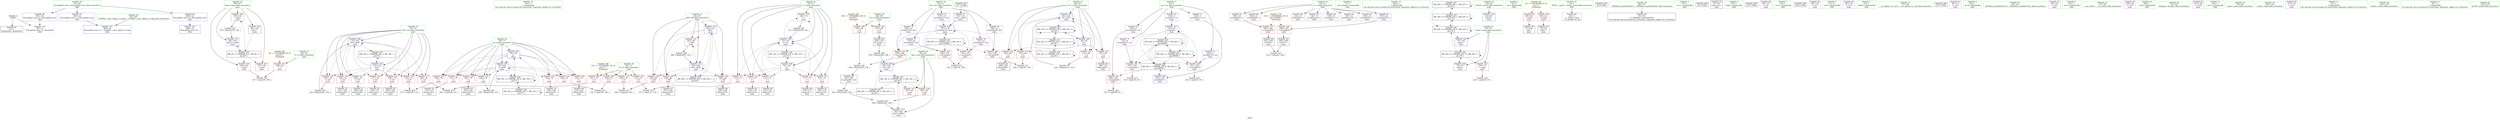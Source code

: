 digraph "SVFG" {
	label="SVFG";

	Node0x560e3dbe9ba0 [shape=record,color=grey,label="{NodeID: 0\nNullPtr}"];
	Node0x560e3dbe9ba0 -> Node0x560e3dc0d390[style=solid];
	Node0x560e3dbe9ba0 -> Node0x560e3dc14a70[style=solid];
	Node0x560e3dc2dac0 [shape=record,color=yellow,style=double,label="{NodeID: 263\n6V_1 = ENCHI(MR_6V_0)\npts\{65 \}\nFun[main]}"];
	Node0x560e3dc2dac0 -> Node0x560e3dc0dca0[style=dashed];
	Node0x560e3dc0d900 [shape=record,color=purple,label="{NodeID: 97\n300\<--32\nllvm.global_ctors_1\<--llvm.global_ctors\nGlob }"];
	Node0x560e3dc0d900 -> Node0x560e3dc14970[style=solid];
	Node0x560e3dbeee50 [shape=record,color=green,label="{NodeID: 14\n103\<--1\n\<--dummyObj\nCan only get source location for instruction, argument, global var or function.}"];
	Node0x560e3dc0e4c0 [shape=record,color=red,label="{NodeID: 111\n113\<--72\n\<--i\nmain\n}"];
	Node0x560e3dc0e4c0 -> Node0x560e3dc198a0[style=solid];
	Node0x560e3dbeeb00 [shape=record,color=green,label="{NodeID: 28\n66\<--67\nkase\<--kase_field_insensitive\nmain\n}"];
	Node0x560e3dbeeb00 -> Node0x560e3dc0dd70[style=solid];
	Node0x560e3dbeeb00 -> Node0x560e3dc0de40[style=solid];
	Node0x560e3dbeeb00 -> Node0x560e3dc0df10[style=solid];
	Node0x560e3dbeeb00 -> Node0x560e3dc14c40[style=solid];
	Node0x560e3dbeeb00 -> Node0x560e3dc15ae0[style=solid];
	Node0x560e3dc18e20 [shape=record,color=grey,label="{NodeID: 208\n239 = Binary(240, 238, )\n}"];
	Node0x560e3dc18e20 -> Node0x560e3dc157a0[style=solid];
	Node0x560e3dc13350 [shape=record,color=red,label="{NodeID: 125\n163\<--76\n\<--j\nmain\n}"];
	Node0x560e3dc13350 -> Node0x560e3dc0e8f0[style=solid];
	Node0x560e3dc0d290 [shape=record,color=green,label="{NodeID: 42\n34\<--295\n_GLOBAL__sub_I_Aguin_0_0.cpp\<--_GLOBAL__sub_I_Aguin_0_0.cpp_field_insensitive\n}"];
	Node0x560e3dc0d290 -> Node0x560e3dc14970[style=solid];
	Node0x560e3dc1a320 [shape=record,color=grey,label="{NodeID: 222\n167 = cmp(166, 87, )\n}"];
	Node0x560e3dc13eb0 [shape=record,color=red,label="{NodeID: 139\n248\<--84\n\<--i69\nmain\n}"];
	Node0x560e3dc13eb0 -> Node0x560e3dc0f2b0[style=solid];
	Node0x560e3dc0ea90 [shape=record,color=black,label="{NodeID: 56\n178\<--177\nidxprom32\<--\nmain\n}"];
	Node0x560e3dc24dc0 [shape=record,color=black,label="{NodeID: 236\nMR_18V_2 = PHI(MR_18V_3, MR_18V_1, )\npts\{77 \}\n}"];
	Node0x560e3dc24dc0 -> Node0x560e3dc15120[style=dashed];
	Node0x560e3dc24dc0 -> Node0x560e3dc22ac0[style=dashed];
	Node0x560e3dc24dc0 -> Node0x560e3dc24dc0[style=dashed];
	Node0x560e3dc14a70 [shape=record,color=blue, style = dotted,label="{NodeID: 153\n301\<--3\nllvm.global_ctors_2\<--dummyVal\nGlob }"];
	Node0x560e3dc0f5f0 [shape=record,color=purple,label="{NodeID: 70\n119\<--8\narrayidx\<--vis\nmain\n}"];
	Node0x560e3dc0f5f0 -> Node0x560e3dc14de0[style=solid];
	Node0x560e3dc15600 [shape=record,color=blue,label="{NodeID: 167\n76\<--229\nj\<--inc64\nmain\n}"];
	Node0x560e3dc15600 -> Node0x560e3dc13280[style=dashed];
	Node0x560e3dc15600 -> Node0x560e3dc13350[style=dashed];
	Node0x560e3dc15600 -> Node0x560e3dc13420[style=dashed];
	Node0x560e3dc15600 -> Node0x560e3dc134f0[style=dashed];
	Node0x560e3dc15600 -> Node0x560e3dc135c0[style=dashed];
	Node0x560e3dc15600 -> Node0x560e3dc13690[style=dashed];
	Node0x560e3dc15600 -> Node0x560e3dc13760[style=dashed];
	Node0x560e3dc15600 -> Node0x560e3dc15600[style=dashed];
	Node0x560e3dc15600 -> Node0x560e3dc22ac0[style=dashed];
	Node0x560e3dc10150 [shape=record,color=purple,label="{NodeID: 84\n196\<--12\narrayidx43\<--s\nmain\n}"];
	Node0x560e3dbe9a80 [shape=record,color=green,label="{NodeID: 1\n7\<--1\n__dso_handle\<--dummyObj\nGlob }"];
	Node0x560e3dc0da00 [shape=record,color=purple,label="{NodeID: 98\n301\<--32\nllvm.global_ctors_2\<--llvm.global_ctors\nGlob }"];
	Node0x560e3dc0da00 -> Node0x560e3dc14a70[style=solid];
	Node0x560e3dbeef20 [shape=record,color=green,label="{NodeID: 15\n240\<--1\n\<--dummyObj\nCan only get source location for instruction, argument, global var or function.}"];
	Node0x560e3dc0e590 [shape=record,color=red,label="{NodeID: 112\n117\<--72\n\<--i\nmain\n}"];
	Node0x560e3dc0e590 -> Node0x560e3dbef490[style=solid];
	Node0x560e3dbeebd0 [shape=record,color=green,label="{NodeID: 29\n68\<--69\nN\<--N_field_insensitive\nmain\n}"];
	Node0x560e3dbeebd0 -> Node0x560e3dc0dfe0[style=solid];
	Node0x560e3dbeebd0 -> Node0x560e3dc0e0b0[style=solid];
	Node0x560e3dc18fa0 [shape=record,color=grey,label="{NodeID: 209\n229 = Binary(228, 103, )\n}"];
	Node0x560e3dc18fa0 -> Node0x560e3dc15600[style=solid];
	Node0x560e3dc13420 [shape=record,color=red,label="{NodeID: 126\n169\<--76\n\<--j\nmain\n}"];
	Node0x560e3dc13420 -> Node0x560e3dc1a020[style=solid];
	Node0x560e3dc0d390 [shape=record,color=black,label="{NodeID: 43\n2\<--3\ndummyVal\<--dummyVal\n}"];
	Node0x560e3dc1a4a0 [shape=record,color=grey,label="{NodeID: 223\n210 = cmp(201, 209, )\n}"];
	Node0x560e3dc13f80 [shape=record,color=red,label="{NodeID: 140\n256\<--84\n\<--i69\nmain\n}"];
	Node0x560e3dc13f80 -> Node0x560e3dc0f380[style=solid];
	Node0x560e3dc0eb60 [shape=record,color=black,label="{NodeID: 57\n189\<--188\nidxprom38\<--\nmain\n}"];
	Node0x560e3dc252c0 [shape=record,color=black,label="{NodeID: 237\nMR_20V_2 = PHI(MR_20V_3, MR_20V_1, )\npts\{79 \}\n}"];
	Node0x560e3dc252c0 -> Node0x560e3dc22fc0[style=dashed];
	Node0x560e3dc252c0 -> Node0x560e3dc252c0[style=dashed];
	Node0x560e3dc252c0 -> Node0x560e3dc275c0[style=dashed];
	Node0x560e3dc14b70 [shape=record,color=blue,label="{NodeID: 154\n62\<--87\nretval\<--\nmain\n}"];
	Node0x560e3dc0f6c0 [shape=record,color=purple,label="{NodeID: 71\n152\<--8\narrayidx21\<--vis\nmain\n}"];
	Node0x560e3dc0f6c0 -> Node0x560e3dc14120[style=solid];
	Node0x560e3dc156d0 [shape=record,color=blue,label="{NodeID: 168\n74\<--234\ni16\<--inc67\nmain\n}"];
	Node0x560e3dc156d0 -> Node0x560e3dc12cd0[style=dashed];
	Node0x560e3dc156d0 -> Node0x560e3dc12da0[style=dashed];
	Node0x560e3dc156d0 -> Node0x560e3dc12e70[style=dashed];
	Node0x560e3dc156d0 -> Node0x560e3dc12f40[style=dashed];
	Node0x560e3dc156d0 -> Node0x560e3dc13010[style=dashed];
	Node0x560e3dc156d0 -> Node0x560e3dc130e0[style=dashed];
	Node0x560e3dc156d0 -> Node0x560e3dc131b0[style=dashed];
	Node0x560e3dc156d0 -> Node0x560e3dc156d0[style=dashed];
	Node0x560e3dc156d0 -> Node0x560e3dc248c0[style=dashed];
	Node0x560e3dc10220 [shape=record,color=purple,label="{NodeID: 85\n199\<--12\narrayidx45\<--s\nmain\n}"];
	Node0x560e3dc10220 -> Node0x560e3dc14530[style=solid];
	Node0x560e3dbe9d80 [shape=record,color=green,label="{NodeID: 2\n14\<--1\n.str\<--dummyObj\nGlob }"];
	Node0x560e3dc2dc80 [shape=record,color=yellow,style=double,label="{NodeID: 265\n10V_1 = ENCHI(MR_10V_0)\npts\{69 \}\nFun[main]}"];
	Node0x560e3dc2dc80 -> Node0x560e3dc0dfe0[style=dashed];
	Node0x560e3dc2dc80 -> Node0x560e3dc0e0b0[style=dashed];
	Node0x560e3dc0db00 [shape=record,color=red,label="{NodeID: 99\n88\<--18\n\<--stdin\nmain\n}"];
	Node0x560e3dc0db00 -> Node0x560e3dc0d660[style=solid];
	Node0x560e3dbeeff0 [shape=record,color=green,label="{NodeID: 16\n4\<--6\n_ZStL8__ioinit\<--_ZStL8__ioinit_field_insensitive\nGlob }"];
	Node0x560e3dbeeff0 -> Node0x560e3dc0f520[style=solid];
	Node0x560e3dc0e660 [shape=record,color=red,label="{NodeID: 113\n121\<--72\n\<--i\nmain\n}"];
	Node0x560e3dc0e660 -> Node0x560e3dbef560[style=solid];
	Node0x560e3dc0ca60 [shape=record,color=green,label="{NodeID: 30\n70\<--71\nP\<--P_field_insensitive\nmain\n}"];
	Node0x560e3dc0ca60 -> Node0x560e3dc0e180[style=solid];
	Node0x560e3dc0ca60 -> Node0x560e3dc0e250[style=solid];
	Node0x560e3dc0ca60 -> Node0x560e3dc0e320[style=solid];
	Node0x560e3dc0ca60 -> Node0x560e3dc0e3f0[style=solid];
	Node0x560e3d972f90 [shape=record,color=black,label="{NodeID: 293\n99 = PHI()\n}"];
	Node0x560e3dc19120 [shape=record,color=grey,label="{NodeID: 210\n234 = Binary(233, 103, )\n}"];
	Node0x560e3dc19120 -> Node0x560e3dc156d0[style=solid];
	Node0x560e3dc134f0 [shape=record,color=red,label="{NodeID: 127\n173\<--76\n\<--j\nmain\n}"];
	Node0x560e3dc134f0 -> Node0x560e3dc0e9c0[style=solid];
	Node0x560e3dc0d490 [shape=record,color=black,label="{NodeID: 44\n45\<--46\n\<--_ZNSt8ios_base4InitD1Ev\nCan only get source location for instruction, argument, global var or function.}"];
	Node0x560e3dc1a620 [shape=record,color=grey,label="{NodeID: 224\n252 = cmp(251, 87, )\n}"];
	Node0x560e3dc14050 [shape=record,color=red,label="{NodeID: 141\n267\<--84\n\<--i69\nmain\n}"];
	Node0x560e3dc14050 -> Node0x560e3dc18b20[style=solid];
	Node0x560e3dc0ec30 [shape=record,color=black,label="{NodeID: 58\n195\<--194\nidxprom42\<--\nmain\n}"];
	Node0x560e3dc257c0 [shape=record,color=black,label="{NodeID: 238\nMR_22V_2 = PHI(MR_22V_3, MR_22V_1, )\npts\{81 \}\n}"];
	Node0x560e3dc257c0 -> Node0x560e3dc234c0[style=dashed];
	Node0x560e3dc257c0 -> Node0x560e3dc257c0[style=dashed];
	Node0x560e3dc257c0 -> Node0x560e3dc27ac0[style=dashed];
	Node0x560e3dc14c40 [shape=record,color=blue,label="{NodeID: 155\n66\<--103\nkase\<--\nmain\n}"];
	Node0x560e3dc14c40 -> Node0x560e3dc23ec0[style=dashed];
	Node0x560e3dc0f790 [shape=record,color=purple,label="{NodeID: 72\n165\<--8\narrayidx26\<--vis\nmain\n}"];
	Node0x560e3dc0f790 -> Node0x560e3dc141f0[style=solid];
	Node0x560e3dc157a0 [shape=record,color=blue,label="{NodeID: 169\n82\<--239\nans\<--shl\nmain\n}"];
	Node0x560e3dc157a0 -> Node0x560e3dc2bac0[style=dashed];
	Node0x560e3dc102f0 [shape=record,color=purple,label="{NodeID: 86\n204\<--12\narrayidx48\<--s\nmain\n}"];
	Node0x560e3dbe9e10 [shape=record,color=green,label="{NodeID: 3\n16\<--1\n.str.1\<--dummyObj\nGlob }"];
	Node0x560e3dc2dd60 [shape=record,color=yellow,style=double,label="{NodeID: 266\n12V_1 = ENCHI(MR_12V_0)\npts\{71 \}\nFun[main]}"];
	Node0x560e3dc2dd60 -> Node0x560e3dc0e180[style=dashed];
	Node0x560e3dc2dd60 -> Node0x560e3dc0e250[style=dashed];
	Node0x560e3dc2dd60 -> Node0x560e3dc0e320[style=dashed];
	Node0x560e3dc2dd60 -> Node0x560e3dc0e3f0[style=dashed];
	Node0x560e3dc0dbd0 [shape=record,color=red,label="{NodeID: 100\n94\<--23\n\<--stdout\nmain\n}"];
	Node0x560e3dc0dbd0 -> Node0x560e3dc0d730[style=solid];
	Node0x560e3dbea190 [shape=record,color=green,label="{NodeID: 17\n8\<--9\nvis\<--vis_field_insensitive\nGlob }"];
	Node0x560e3dbea190 -> Node0x560e3dc0f5f0[style=solid];
	Node0x560e3dbea190 -> Node0x560e3dc0f6c0[style=solid];
	Node0x560e3dbea190 -> Node0x560e3dc0f790[style=solid];
	Node0x560e3dbea190 -> Node0x560e3dc0f860[style=solid];
	Node0x560e3dbea190 -> Node0x560e3dc0f930[style=solid];
	Node0x560e3dc0e730 [shape=record,color=red,label="{NodeID: 114\n127\<--72\n\<--i\nmain\n}"];
	Node0x560e3dc0e730 -> Node0x560e3dbef630[style=solid];
	Node0x560e3dc0caf0 [shape=record,color=green,label="{NodeID: 31\n72\<--73\ni\<--i_field_insensitive\nmain\n}"];
	Node0x560e3dc0caf0 -> Node0x560e3dc0e4c0[style=solid];
	Node0x560e3dc0caf0 -> Node0x560e3dc0e590[style=solid];
	Node0x560e3dc0caf0 -> Node0x560e3dc0e660[style=solid];
	Node0x560e3dc0caf0 -> Node0x560e3dc0e730[style=solid];
	Node0x560e3dc0caf0 -> Node0x560e3dc12b30[style=solid];
	Node0x560e3dc0caf0 -> Node0x560e3dc12c00[style=solid];
	Node0x560e3dc0caf0 -> Node0x560e3dc14d10[style=solid];
	Node0x560e3dc0caf0 -> Node0x560e3dc14f80[style=solid];
	Node0x560e3dc3b4b0 [shape=record,color=black,label="{NodeID: 294\n44 = PHI()\n}"];
	Node0x560e3dc192a0 [shape=record,color=grey,label="{NodeID: 211\n216 = Binary(215, 103, )\n}"];
	Node0x560e3dc192a0 -> Node0x560e3dc15460[style=solid];
	Node0x560e3dc135c0 [shape=record,color=red,label="{NodeID: 128\n202\<--76\n\<--j\nmain\n}"];
	Node0x560e3dc135c0 -> Node0x560e3dc0eea0[style=solid];
	Node0x560e3dc0d590 [shape=record,color=black,label="{NodeID: 45\n61\<--87\nmain_ret\<--\nmain\n}"];
	Node0x560e3dc14120 [shape=record,color=red,label="{NodeID: 142\n153\<--152\n\<--arrayidx21\nmain\n}"];
	Node0x560e3dc14120 -> Node0x560e3dc195a0[style=solid];
	Node0x560e3dc0ed00 [shape=record,color=black,label="{NodeID: 59\n198\<--197\nidxprom44\<--\nmain\n}"];
	Node0x560e3dc25cc0 [shape=record,color=black,label="{NodeID: 239\nMR_24V_2 = PHI(MR_24V_4, MR_24V_1, )\npts\{83 \}\n}"];
	Node0x560e3dc25cc0 -> Node0x560e3dc157a0[style=dashed];
	Node0x560e3dc14d10 [shape=record,color=blue,label="{NodeID: 156\n72\<--103\ni\<--\nmain\n}"];
	Node0x560e3dc14d10 -> Node0x560e3dc0e4c0[style=dashed];
	Node0x560e3dc14d10 -> Node0x560e3dc0e590[style=dashed];
	Node0x560e3dc14d10 -> Node0x560e3dc0e660[style=dashed];
	Node0x560e3dc14d10 -> Node0x560e3dc0e730[style=dashed];
	Node0x560e3dc14d10 -> Node0x560e3dc12b30[style=dashed];
	Node0x560e3dc14d10 -> Node0x560e3dc12c00[style=dashed];
	Node0x560e3dc14d10 -> Node0x560e3dc14f80[style=dashed];
	Node0x560e3dc14d10 -> Node0x560e3dc243c0[style=dashed];
	Node0x560e3dc0f860 [shape=record,color=purple,label="{NodeID: 73\n224\<--8\narrayidx61\<--vis\nmain\n}"];
	Node0x560e3dc0f860 -> Node0x560e3dc15530[style=solid];
	Node0x560e3dc15870 [shape=record,color=blue,label="{NodeID: 170\n84\<--103\ni69\<--\nmain\n}"];
	Node0x560e3dc15870 -> Node0x560e3dc13de0[style=dashed];
	Node0x560e3dc15870 -> Node0x560e3dc13eb0[style=dashed];
	Node0x560e3dc15870 -> Node0x560e3dc13f80[style=dashed];
	Node0x560e3dc15870 -> Node0x560e3dc14050[style=dashed];
	Node0x560e3dc15870 -> Node0x560e3dc15a10[style=dashed];
	Node0x560e3dc15870 -> Node0x560e3dc261c0[style=dashed];
	Node0x560e3dc103c0 [shape=record,color=purple,label="{NodeID: 87\n207\<--12\narrayidx50\<--s\nmain\n}"];
	Node0x560e3dc103c0 -> Node0x560e3dc14600[style=solid];
	Node0x560e3dbe9ea0 [shape=record,color=green,label="{NodeID: 4\n18\<--1\nstdin\<--dummyObj\nGlob }"];
	Node0x560e3dc0dca0 [shape=record,color=red,label="{NodeID: 101\n106\<--64\n\<--T\nmain\n}"];
	Node0x560e3dc0dca0 -> Node0x560e3dc19a20[style=solid];
	Node0x560e3dbea260 [shape=record,color=green,label="{NodeID: 18\n10\<--11\nlen\<--len_field_insensitive\nGlob }"];
	Node0x560e3dbea260 -> Node0x560e3dc0fa00[style=solid];
	Node0x560e3dbea260 -> Node0x560e3dc0fad0[style=solid];
	Node0x560e3dbea260 -> Node0x560e3dc0fba0[style=solid];
	Node0x560e3dbea260 -> Node0x560e3dc0fc70[style=solid];
	Node0x560e3dbea260 -> Node0x560e3dc0fd40[style=solid];
	Node0x560e3dc12b30 [shape=record,color=red,label="{NodeID: 115\n135\<--72\n\<--i\nmain\n}"];
	Node0x560e3dc12b30 -> Node0x560e3dbef7d0[style=solid];
	Node0x560e3dc0cb80 [shape=record,color=green,label="{NodeID: 32\n74\<--75\ni16\<--i16_field_insensitive\nmain\n}"];
	Node0x560e3dc0cb80 -> Node0x560e3dc12cd0[style=solid];
	Node0x560e3dc0cb80 -> Node0x560e3dc12da0[style=solid];
	Node0x560e3dc0cb80 -> Node0x560e3dc12e70[style=solid];
	Node0x560e3dc0cb80 -> Node0x560e3dc12f40[style=solid];
	Node0x560e3dc0cb80 -> Node0x560e3dc13010[style=solid];
	Node0x560e3dc0cb80 -> Node0x560e3dc130e0[style=solid];
	Node0x560e3dc0cb80 -> Node0x560e3dc131b0[style=solid];
	Node0x560e3dc0cb80 -> Node0x560e3dc15050[style=solid];
	Node0x560e3dc0cb80 -> Node0x560e3dc156d0[style=solid];
	Node0x560e3dc3b5b0 [shape=record,color=black,label="{NodeID: 295\n110 = PHI()\n}"];
	Node0x560e3dc19420 [shape=record,color=grey,label="{NodeID: 212\n161 = cmp(159, 160, )\n}"];
	Node0x560e3dc13690 [shape=record,color=red,label="{NodeID: 129\n222\<--76\n\<--j\nmain\n}"];
	Node0x560e3dc13690 -> Node0x560e3dc0f110[style=solid];
	Node0x560e3dc0d660 [shape=record,color=black,label="{NodeID: 46\n91\<--88\ncall\<--\nmain\n}"];
	Node0x560e3dc141f0 [shape=record,color=red,label="{NodeID: 143\n166\<--165\n\<--arrayidx26\nmain\n}"];
	Node0x560e3dc141f0 -> Node0x560e3dc1a320[style=solid];
	Node0x560e3dc0edd0 [shape=record,color=black,label="{NodeID: 60\n201\<--200\nconv46\<--\nmain\n}"];
	Node0x560e3dc0edd0 -> Node0x560e3dc1a4a0[style=solid];
	Node0x560e3dc261c0 [shape=record,color=black,label="{NodeID: 240\nMR_26V_2 = PHI(MR_26V_4, MR_26V_1, )\npts\{85 \}\n}"];
	Node0x560e3dc261c0 -> Node0x560e3dc15870[style=dashed];
	Node0x560e3dc14de0 [shape=record,color=blue,label="{NodeID: 157\n119\<--87\narrayidx\<--\nmain\n}"];
	Node0x560e3dc14de0 -> Node0x560e3dc14120[style=dashed];
	Node0x560e3dc14de0 -> Node0x560e3dc146d0[style=dashed];
	Node0x560e3dc14de0 -> Node0x560e3dc14de0[style=dashed];
	Node0x560e3dc14de0 -> Node0x560e3dc239c0[style=dashed];
	Node0x560e3dc14de0 -> Node0x560e3dc266c0[style=dashed];
	Node0x560e3dc14de0 -> Node0x560e3dc27fc0[style=dashed];
	Node0x560e3dc0f930 [shape=record,color=purple,label="{NodeID: 74\n250\<--8\narrayidx74\<--vis\nmain\n}"];
	Node0x560e3dc0f930 -> Node0x560e3dc146d0[style=solid];
	Node0x560e3dc15940 [shape=record,color=blue,label="{NodeID: 171\n82\<--264\nans\<--sub82\nmain\n}"];
	Node0x560e3dc15940 -> Node0x560e3dc2bac0[style=dashed];
	Node0x560e3dc10490 [shape=record,color=purple,label="{NodeID: 88\n89\<--14\n\<--.str\nmain\n}"];
	Node0x560e3dbe9f30 [shape=record,color=green,label="{NodeID: 5\n19\<--1\n.str.2\<--dummyObj\nGlob }"];
	Node0x560e3dc0dd70 [shape=record,color=red,label="{NodeID: 102\n105\<--66\n\<--kase\nmain\n}"];
	Node0x560e3dc0dd70 -> Node0x560e3dc19a20[style=solid];
	Node0x560e3dbea330 [shape=record,color=green,label="{NodeID: 19\n12\<--13\ns\<--s_field_insensitive\nGlob }"];
	Node0x560e3dbea330 -> Node0x560e3dc0fe10[style=solid];
	Node0x560e3dbea330 -> Node0x560e3dc0fee0[style=solid];
	Node0x560e3dbea330 -> Node0x560e3dc0ffb0[style=solid];
	Node0x560e3dbea330 -> Node0x560e3dc10080[style=solid];
	Node0x560e3dbea330 -> Node0x560e3dc10150[style=solid];
	Node0x560e3dbea330 -> Node0x560e3dc10220[style=solid];
	Node0x560e3dbea330 -> Node0x560e3dc102f0[style=solid];
	Node0x560e3dbea330 -> Node0x560e3dc103c0[style=solid];
	Node0x560e3dc12c00 [shape=record,color=red,label="{NodeID: 116\n140\<--72\n\<--i\nmain\n}"];
	Node0x560e3dc12c00 -> Node0x560e3dc118f0[style=solid];
	Node0x560e3dc0cc10 [shape=record,color=green,label="{NodeID: 33\n76\<--77\nj\<--j_field_insensitive\nmain\n}"];
	Node0x560e3dc0cc10 -> Node0x560e3dc13280[style=solid];
	Node0x560e3dc0cc10 -> Node0x560e3dc13350[style=solid];
	Node0x560e3dc0cc10 -> Node0x560e3dc13420[style=solid];
	Node0x560e3dc0cc10 -> Node0x560e3dc134f0[style=solid];
	Node0x560e3dc0cc10 -> Node0x560e3dc135c0[style=solid];
	Node0x560e3dc0cc10 -> Node0x560e3dc13690[style=solid];
	Node0x560e3dc0cc10 -> Node0x560e3dc13760[style=solid];
	Node0x560e3dc0cc10 -> Node0x560e3dc15120[style=solid];
	Node0x560e3dc0cc10 -> Node0x560e3dc15600[style=solid];
	Node0x560e3dc3b6b0 [shape=record,color=black,label="{NodeID: 296\n126 = PHI()\n}"];
	Node0x560e3dc195a0 [shape=record,color=grey,label="{NodeID: 213\n154 = cmp(153, 87, )\n}"];
	Node0x560e3dc13760 [shape=record,color=red,label="{NodeID: 130\n228\<--76\n\<--j\nmain\n}"];
	Node0x560e3dc13760 -> Node0x560e3dc18fa0[style=solid];
	Node0x560e3dc0d730 [shape=record,color=black,label="{NodeID: 47\n97\<--94\ncall1\<--\nmain\n}"];
	Node0x560e3dc142c0 [shape=record,color=red,label="{NodeID: 144\n176\<--175\n\<--arrayidx31\nmain\n}"];
	Node0x560e3dc142c0 -> Node0x560e3dc19ea0[style=solid];
	Node0x560e3dc0eea0 [shape=record,color=black,label="{NodeID: 61\n203\<--202\nidxprom47\<--\nmain\n}"];
	Node0x560e3dc266c0 [shape=record,color=black,label="{NodeID: 241\nMR_28V_2 = PHI(MR_28V_5, MR_28V_1, )\npts\{90000 \}\n}"];
	Node0x560e3dc266c0 -> Node0x560e3dc14120[style=dashed];
	Node0x560e3dc266c0 -> Node0x560e3dc146d0[style=dashed];
	Node0x560e3dc266c0 -> Node0x560e3dc14de0[style=dashed];
	Node0x560e3dc266c0 -> Node0x560e3dc239c0[style=dashed];
	Node0x560e3dc266c0 -> Node0x560e3dc266c0[style=dashed];
	Node0x560e3dc266c0 -> Node0x560e3dc27fc0[style=dashed];
	Node0x560e3dc14eb0 [shape=record,color=blue,label="{NodeID: 158\n137\<--134\narrayidx15\<--conv\nmain\n}"];
	Node0x560e3dc14eb0 -> Node0x560e3dc142c0[style=dashed];
	Node0x560e3dc14eb0 -> Node0x560e3dc14390[style=dashed];
	Node0x560e3dc14eb0 -> Node0x560e3dc14460[style=dashed];
	Node0x560e3dc14eb0 -> Node0x560e3dc147a0[style=dashed];
	Node0x560e3dc14eb0 -> Node0x560e3dc14eb0[style=dashed];
	Node0x560e3dc14eb0 -> Node0x560e3dc26bc0[style=dashed];
	Node0x560e3dc0fa00 [shape=record,color=purple,label="{NodeID: 75\n137\<--10\narrayidx15\<--len\nmain\n}"];
	Node0x560e3dc0fa00 -> Node0x560e3dc14eb0[style=solid];
	Node0x560e3dc15a10 [shape=record,color=blue,label="{NodeID: 172\n84\<--268\ni69\<--inc84\nmain\n}"];
	Node0x560e3dc15a10 -> Node0x560e3dc13de0[style=dashed];
	Node0x560e3dc15a10 -> Node0x560e3dc13eb0[style=dashed];
	Node0x560e3dc15a10 -> Node0x560e3dc13f80[style=dashed];
	Node0x560e3dc15a10 -> Node0x560e3dc14050[style=dashed];
	Node0x560e3dc15a10 -> Node0x560e3dc15a10[style=dashed];
	Node0x560e3dc15a10 -> Node0x560e3dc261c0[style=dashed];
	Node0x560e3dc10560 [shape=record,color=purple,label="{NodeID: 89\n90\<--16\n\<--.str.1\nmain\n}"];
	Node0x560e3dbedbb0 [shape=record,color=green,label="{NodeID: 6\n21\<--1\n.str.3\<--dummyObj\nGlob }"];
	Node0x560e3dc0de40 [shape=record,color=red,label="{NodeID: 103\n271\<--66\n\<--kase\nmain\n}"];
	Node0x560e3dbea400 [shape=record,color=green,label="{NodeID: 20\n32\<--36\nllvm.global_ctors\<--llvm.global_ctors_field_insensitive\nGlob }"];
	Node0x560e3dbea400 -> Node0x560e3dc0d800[style=solid];
	Node0x560e3dbea400 -> Node0x560e3dc0d900[style=solid];
	Node0x560e3dbea400 -> Node0x560e3dc0da00[style=solid];
	Node0x560e3dc12cd0 [shape=record,color=red,label="{NodeID: 117\n146\<--74\n\<--i16\nmain\n}"];
	Node0x560e3dc12cd0 -> Node0x560e3dc19720[style=solid];
	Node0x560e3dc0cca0 [shape=record,color=green,label="{NodeID: 34\n78\<--79\nsame\<--same_field_insensitive\nmain\n}"];
	Node0x560e3dc0cca0 -> Node0x560e3dc13830[style=solid];
	Node0x560e3dc0cca0 -> Node0x560e3dc151f0[style=solid];
	Node0x560e3dc0cca0 -> Node0x560e3dc15390[style=solid];
	Node0x560e3dc3b7b0 [shape=record,color=black,label="{NodeID: 297\n131 = PHI()\n}"];
	Node0x560e3dc3b7b0 -> Node0x560e3dbef700[style=solid];
	Node0x560e3dc19720 [shape=record,color=grey,label="{NodeID: 214\n148 = cmp(146, 147, )\n}"];
	Node0x560e3dc13830 [shape=record,color=red,label="{NodeID: 131\n219\<--78\n\<--same\nmain\n}"];
	Node0x560e3dc13830 -> Node0x560e3dc19d20[style=solid];
	Node0x560e3dbef490 [shape=record,color=black,label="{NodeID: 48\n118\<--117\nidxprom\<--\nmain\n}"];
	Node0x560e3dc14390 [shape=record,color=red,label="{NodeID: 145\n180\<--179\n\<--arrayidx33\nmain\n}"];
	Node0x560e3dc14390 -> Node0x560e3dc19ea0[style=solid];
	Node0x560e3dc0ef70 [shape=record,color=black,label="{NodeID: 62\n206\<--205\nidxprom49\<--\nmain\n}"];
	Node0x560e3dc26bc0 [shape=record,color=black,label="{NodeID: 242\nMR_30V_2 = PHI(MR_30V_3, MR_30V_1, )\npts\{110000 \}\n}"];
	Node0x560e3dc26bc0 -> Node0x560e3dc142c0[style=dashed];
	Node0x560e3dc26bc0 -> Node0x560e3dc14390[style=dashed];
	Node0x560e3dc26bc0 -> Node0x560e3dc14460[style=dashed];
	Node0x560e3dc26bc0 -> Node0x560e3dc147a0[style=dashed];
	Node0x560e3dc26bc0 -> Node0x560e3dc14eb0[style=dashed];
	Node0x560e3dc26bc0 -> Node0x560e3dc26bc0[style=dashed];
	Node0x560e3dc14f80 [shape=record,color=blue,label="{NodeID: 159\n72\<--141\ni\<--inc\nmain\n}"];
	Node0x560e3dc14f80 -> Node0x560e3dc0e4c0[style=dashed];
	Node0x560e3dc14f80 -> Node0x560e3dc0e590[style=dashed];
	Node0x560e3dc14f80 -> Node0x560e3dc0e660[style=dashed];
	Node0x560e3dc14f80 -> Node0x560e3dc0e730[style=dashed];
	Node0x560e3dc14f80 -> Node0x560e3dc12b30[style=dashed];
	Node0x560e3dc14f80 -> Node0x560e3dc12c00[style=dashed];
	Node0x560e3dc14f80 -> Node0x560e3dc14f80[style=dashed];
	Node0x560e3dc14f80 -> Node0x560e3dc243c0[style=dashed];
	Node0x560e3dc0fad0 [shape=record,color=purple,label="{NodeID: 76\n175\<--10\narrayidx31\<--len\nmain\n}"];
	Node0x560e3dc0fad0 -> Node0x560e3dc142c0[style=solid];
	Node0x560e3dc15ae0 [shape=record,color=blue,label="{NodeID: 173\n66\<--279\nkase\<--inc88\nmain\n}"];
	Node0x560e3dc15ae0 -> Node0x560e3dc23ec0[style=dashed];
	Node0x560e3dc10630 [shape=record,color=purple,label="{NodeID: 90\n95\<--19\n\<--.str.2\nmain\n}"];
	Node0x560e3dbedc40 [shape=record,color=green,label="{NodeID: 7\n23\<--1\nstdout\<--dummyObj\nGlob }"];
	Node0x560e3dc0df10 [shape=record,color=red,label="{NodeID: 104\n278\<--66\n\<--kase\nmain\n}"];
	Node0x560e3dc0df10 -> Node0x560e3dc18ca0[style=solid];
	Node0x560e3dbee0f0 [shape=record,color=green,label="{NodeID: 21\n37\<--38\n__cxx_global_var_init\<--__cxx_global_var_init_field_insensitive\n}"];
	Node0x560e3dc12da0 [shape=record,color=red,label="{NodeID: 118\n150\<--74\n\<--i16\nmain\n}"];
	Node0x560e3dc12da0 -> Node0x560e3dc0e820[style=solid];
	Node0x560e3dc0cd30 [shape=record,color=green,label="{NodeID: 35\n80\<--81\nk\<--k_field_insensitive\nmain\n}"];
	Node0x560e3dc0cd30 -> Node0x560e3dc13900[style=solid];
	Node0x560e3dc0cd30 -> Node0x560e3dc139d0[style=solid];
	Node0x560e3dc0cd30 -> Node0x560e3dc13aa0[style=solid];
	Node0x560e3dc0cd30 -> Node0x560e3dc13b70[style=solid];
	Node0x560e3dc0cd30 -> Node0x560e3dc152c0[style=solid];
	Node0x560e3dc0cd30 -> Node0x560e3dc15460[style=solid];
	Node0x560e3dc3c000 [shape=record,color=black,label="{NodeID: 298\n274 = PHI()\n}"];
	Node0x560e3dc198a0 [shape=record,color=grey,label="{NodeID: 215\n115 = cmp(113, 114, )\n}"];
	Node0x560e3dc13900 [shape=record,color=red,label="{NodeID: 132\n187\<--80\n\<--k\nmain\n}"];
	Node0x560e3dc13900 -> Node0x560e3dc19ba0[style=solid];
	Node0x560e3dbef560 [shape=record,color=black,label="{NodeID: 49\n122\<--121\nidxprom7\<--\nmain\n}"];
	Node0x560e3dc22ac0 [shape=record,color=black,label="{NodeID: 229\nMR_18V_4 = PHI(MR_18V_6, MR_18V_3, )\npts\{77 \}\n}"];
	Node0x560e3dc22ac0 -> Node0x560e3dc15120[style=dashed];
	Node0x560e3dc22ac0 -> Node0x560e3dc22ac0[style=dashed];
	Node0x560e3dc22ac0 -> Node0x560e3dc24dc0[style=dashed];
	Node0x560e3dc14460 [shape=record,color=red,label="{NodeID: 146\n191\<--190\n\<--arrayidx39\nmain\n}"];
	Node0x560e3dc14460 -> Node0x560e3dc19ba0[style=solid];
	Node0x560e3dc0f040 [shape=record,color=black,label="{NodeID: 63\n209\<--208\nconv51\<--\nmain\n}"];
	Node0x560e3dc0f040 -> Node0x560e3dc1a4a0[style=solid];
	Node0x560e3dc15050 [shape=record,color=blue,label="{NodeID: 160\n74\<--103\ni16\<--\nmain\n}"];
	Node0x560e3dc15050 -> Node0x560e3dc12cd0[style=dashed];
	Node0x560e3dc15050 -> Node0x560e3dc12da0[style=dashed];
	Node0x560e3dc15050 -> Node0x560e3dc12e70[style=dashed];
	Node0x560e3dc15050 -> Node0x560e3dc12f40[style=dashed];
	Node0x560e3dc15050 -> Node0x560e3dc13010[style=dashed];
	Node0x560e3dc15050 -> Node0x560e3dc130e0[style=dashed];
	Node0x560e3dc15050 -> Node0x560e3dc131b0[style=dashed];
	Node0x560e3dc15050 -> Node0x560e3dc156d0[style=dashed];
	Node0x560e3dc15050 -> Node0x560e3dc248c0[style=dashed];
	Node0x560e3dc0fba0 [shape=record,color=purple,label="{NodeID: 77\n179\<--10\narrayidx33\<--len\nmain\n}"];
	Node0x560e3dc0fba0 -> Node0x560e3dc14390[style=solid];
	Node0x560e3dc2bac0 [shape=record,color=black,label="{NodeID: 257\nMR_24V_4 = PHI(MR_24V_5, MR_24V_3, )\npts\{83 \}\n}"];
	Node0x560e3dc2bac0 -> Node0x560e3dc13c40[style=dashed];
	Node0x560e3dc2bac0 -> Node0x560e3dc13d10[style=dashed];
	Node0x560e3dc2bac0 -> Node0x560e3dc15940[style=dashed];
	Node0x560e3dc2bac0 -> Node0x560e3dc25cc0[style=dashed];
	Node0x560e3dc2bac0 -> Node0x560e3dc2bac0[style=dashed];
	Node0x560e3dc10700 [shape=record,color=purple,label="{NodeID: 91\n96\<--21\n\<--.str.3\nmain\n}"];
	Node0x560e3dbedcd0 [shape=record,color=green,label="{NodeID: 8\n24\<--1\n.str.4\<--dummyObj\nGlob }"];
	Node0x560e3dc0dfe0 [shape=record,color=red,label="{NodeID: 105\n237\<--68\n\<--N\nmain\n}"];
	Node0x560e3dc0dfe0 -> Node0x560e3dc0f1e0[style=solid];
	Node0x560e3dbee1c0 [shape=record,color=green,label="{NodeID: 22\n41\<--42\n_ZNSt8ios_base4InitC1Ev\<--_ZNSt8ios_base4InitC1Ev_field_insensitive\n}"];
	Node0x560e3dc115f0 [shape=record,color=grey,label="{NodeID: 202\n260 = Binary(255, 259, )\n}"];
	Node0x560e3dc115f0 -> Node0x560e3dc0f450[style=solid];
	Node0x560e3dc12e70 [shape=record,color=red,label="{NodeID: 119\n170\<--74\n\<--i16\nmain\n}"];
	Node0x560e3dc12e70 -> Node0x560e3dc1a020[style=solid];
	Node0x560e3dc0cdc0 [shape=record,color=green,label="{NodeID: 36\n82\<--83\nans\<--ans_field_insensitive\nmain\n}"];
	Node0x560e3dc0cdc0 -> Node0x560e3dc13c40[style=solid];
	Node0x560e3dc0cdc0 -> Node0x560e3dc13d10[style=solid];
	Node0x560e3dc0cdc0 -> Node0x560e3dc157a0[style=solid];
	Node0x560e3dc0cdc0 -> Node0x560e3dc15940[style=solid];
	Node0x560e3dc19a20 [shape=record,color=grey,label="{NodeID: 216\n107 = cmp(105, 106, )\n}"];
	Node0x560e3dc139d0 [shape=record,color=red,label="{NodeID: 133\n197\<--80\n\<--k\nmain\n}"];
	Node0x560e3dc139d0 -> Node0x560e3dc0ed00[style=solid];
	Node0x560e3dbef630 [shape=record,color=black,label="{NodeID: 50\n128\<--127\nidxprom10\<--\nmain\n}"];
	Node0x560e3dc22fc0 [shape=record,color=black,label="{NodeID: 230\nMR_20V_4 = PHI(MR_20V_5, MR_20V_3, )\npts\{79 \}\n}"];
	Node0x560e3dc22fc0 -> Node0x560e3dc22fc0[style=dashed];
	Node0x560e3dc22fc0 -> Node0x560e3dc252c0[style=dashed];
	Node0x560e3dc22fc0 -> Node0x560e3dc275c0[style=dashed];
	Node0x560e3dc14530 [shape=record,color=red,label="{NodeID: 147\n200\<--199\n\<--arrayidx45\nmain\n}"];
	Node0x560e3dc14530 -> Node0x560e3dc0edd0[style=solid];
	Node0x560e3dc0f110 [shape=record,color=black,label="{NodeID: 64\n223\<--222\nidxprom60\<--\nmain\n}"];
	Node0x560e3dc275c0 [shape=record,color=black,label="{NodeID: 244\nMR_20V_5 = PHI(MR_20V_6, MR_20V_3, )\npts\{79 \}\n}"];
	Node0x560e3dc275c0 -> Node0x560e3dc151f0[style=dashed];
	Node0x560e3dc275c0 -> Node0x560e3dc22fc0[style=dashed];
	Node0x560e3dc275c0 -> Node0x560e3dc275c0[style=dashed];
	Node0x560e3dc15120 [shape=record,color=blue,label="{NodeID: 161\n76\<--103\nj\<--\nmain\n}"];
	Node0x560e3dc15120 -> Node0x560e3dc13280[style=dashed];
	Node0x560e3dc15120 -> Node0x560e3dc13350[style=dashed];
	Node0x560e3dc15120 -> Node0x560e3dc13420[style=dashed];
	Node0x560e3dc15120 -> Node0x560e3dc134f0[style=dashed];
	Node0x560e3dc15120 -> Node0x560e3dc135c0[style=dashed];
	Node0x560e3dc15120 -> Node0x560e3dc13690[style=dashed];
	Node0x560e3dc15120 -> Node0x560e3dc13760[style=dashed];
	Node0x560e3dc15120 -> Node0x560e3dc15600[style=dashed];
	Node0x560e3dc15120 -> Node0x560e3dc22ac0[style=dashed];
	Node0x560e3dc0fc70 [shape=record,color=purple,label="{NodeID: 78\n190\<--10\narrayidx39\<--len\nmain\n}"];
	Node0x560e3dc0fc70 -> Node0x560e3dc14460[style=solid];
	Node0x560e3dc107d0 [shape=record,color=purple,label="{NodeID: 92\n98\<--24\n\<--.str.4\nmain\n}"];
	Node0x560e3dbedd60 [shape=record,color=green,label="{NodeID: 9\n26\<--1\n.str.5\<--dummyObj\nGlob }"];
	Node0x560e3dc0e0b0 [shape=record,color=red,label="{NodeID: 106\n255\<--68\n\<--N\nmain\n}"];
	Node0x560e3dc0e0b0 -> Node0x560e3dc115f0[style=solid];
	Node0x560e3dbee290 [shape=record,color=green,label="{NodeID: 23\n47\<--48\n__cxa_atexit\<--__cxa_atexit_field_insensitive\n}"];
	Node0x560e3dc11770 [shape=record,color=grey,label="{NodeID: 203\n262 = Binary(240, 261, )\n}"];
	Node0x560e3dc11770 -> Node0x560e3dc18a20[style=solid];
	Node0x560e3dc12f40 [shape=record,color=red,label="{NodeID: 120\n177\<--74\n\<--i16\nmain\n}"];
	Node0x560e3dc12f40 -> Node0x560e3dc0ea90[style=solid];
	Node0x560e3dc0ce50 [shape=record,color=green,label="{NodeID: 37\n84\<--85\ni69\<--i69_field_insensitive\nmain\n}"];
	Node0x560e3dc0ce50 -> Node0x560e3dc13de0[style=solid];
	Node0x560e3dc0ce50 -> Node0x560e3dc13eb0[style=solid];
	Node0x560e3dc0ce50 -> Node0x560e3dc13f80[style=solid];
	Node0x560e3dc0ce50 -> Node0x560e3dc14050[style=solid];
	Node0x560e3dc0ce50 -> Node0x560e3dc15870[style=solid];
	Node0x560e3dc0ce50 -> Node0x560e3dc15a10[style=solid];
	Node0x560e3dc19ba0 [shape=record,color=grey,label="{NodeID: 217\n192 = cmp(187, 191, )\n}"];
	Node0x560e3dc13aa0 [shape=record,color=red,label="{NodeID: 134\n205\<--80\n\<--k\nmain\n}"];
	Node0x560e3dc13aa0 -> Node0x560e3dc0ef70[style=solid];
	Node0x560e3dbef700 [shape=record,color=black,label="{NodeID: 51\n134\<--131\nconv\<--call13\nmain\n}"];
	Node0x560e3dbef700 -> Node0x560e3dc14eb0[style=solid];
	Node0x560e3dc234c0 [shape=record,color=black,label="{NodeID: 231\nMR_22V_4 = PHI(MR_22V_5, MR_22V_3, )\npts\{81 \}\n}"];
	Node0x560e3dc234c0 -> Node0x560e3dc234c0[style=dashed];
	Node0x560e3dc234c0 -> Node0x560e3dc257c0[style=dashed];
	Node0x560e3dc234c0 -> Node0x560e3dc27ac0[style=dashed];
	Node0x560e3dc14600 [shape=record,color=red,label="{NodeID: 148\n208\<--207\n\<--arrayidx50\nmain\n}"];
	Node0x560e3dc14600 -> Node0x560e3dc0f040[style=solid];
	Node0x560e3dc0f1e0 [shape=record,color=black,label="{NodeID: 65\n238\<--237\nsh_prom\<--\nmain\n}"];
	Node0x560e3dc0f1e0 -> Node0x560e3dc18e20[style=solid];
	Node0x560e3dc27ac0 [shape=record,color=black,label="{NodeID: 245\nMR_22V_5 = PHI(MR_22V_6, MR_22V_3, )\npts\{81 \}\n}"];
	Node0x560e3dc27ac0 -> Node0x560e3dc152c0[style=dashed];
	Node0x560e3dc27ac0 -> Node0x560e3dc234c0[style=dashed];
	Node0x560e3dc27ac0 -> Node0x560e3dc27ac0[style=dashed];
	Node0x560e3dc151f0 [shape=record,color=blue,label="{NodeID: 162\n78\<--103\nsame\<--\nmain\n}"];
	Node0x560e3dc151f0 -> Node0x560e3dc2c4c0[style=dashed];
	Node0x560e3dc0fd40 [shape=record,color=purple,label="{NodeID: 79\n258\<--10\narrayidx79\<--len\nmain\n}"];
	Node0x560e3dc0fd40 -> Node0x560e3dc147a0[style=solid];
	Node0x560e3dc2c4c0 [shape=record,color=black,label="{NodeID: 259\nMR_20V_8 = PHI(MR_20V_10, MR_20V_7, )\npts\{79 \}\n}"];
	Node0x560e3dc2c4c0 -> Node0x560e3dc13830[style=dashed];
	Node0x560e3dc2c4c0 -> Node0x560e3dc15390[style=dashed];
	Node0x560e3dc2c4c0 -> Node0x560e3dc275c0[style=dashed];
	Node0x560e3dc2c4c0 -> Node0x560e3dc2c4c0[style=dashed];
	Node0x560e3dc108a0 [shape=record,color=purple,label="{NodeID: 93\n109\<--26\n\<--.str.5\nmain\n}"];
	Node0x560e3dbea520 [shape=record,color=green,label="{NodeID: 10\n28\<--1\n.str.6\<--dummyObj\nGlob }"];
	Node0x560e3dc0e180 [shape=record,color=red,label="{NodeID: 107\n114\<--70\n\<--P\nmain\n}"];
	Node0x560e3dc0e180 -> Node0x560e3dc198a0[style=solid];
	Node0x560e3dbee360 [shape=record,color=green,label="{NodeID: 24\n46\<--52\n_ZNSt8ios_base4InitD1Ev\<--_ZNSt8ios_base4InitD1Ev_field_insensitive\n}"];
	Node0x560e3dbee360 -> Node0x560e3dc0d490[style=solid];
	Node0x560e3dc118f0 [shape=record,color=grey,label="{NodeID: 204\n141 = Binary(140, 103, )\n}"];
	Node0x560e3dc118f0 -> Node0x560e3dc14f80[style=solid];
	Node0x560e3dc13010 [shape=record,color=red,label="{NodeID: 121\n188\<--74\n\<--i16\nmain\n}"];
	Node0x560e3dc13010 -> Node0x560e3dc0eb60[style=solid];
	Node0x560e3dc0cf20 [shape=record,color=green,label="{NodeID: 38\n92\<--93\nfreopen\<--freopen_field_insensitive\n}"];
	Node0x560e3dc19d20 [shape=record,color=grey,label="{NodeID: 218\n220 = cmp(219, 87, )\n}"];
	Node0x560e3dc13b70 [shape=record,color=red,label="{NodeID: 135\n215\<--80\n\<--k\nmain\n}"];
	Node0x560e3dc13b70 -> Node0x560e3dc192a0[style=solid];
	Node0x560e3dbef7d0 [shape=record,color=black,label="{NodeID: 52\n136\<--135\nidxprom14\<--\nmain\n}"];
	Node0x560e3dc239c0 [shape=record,color=black,label="{NodeID: 232\nMR_28V_6 = PHI(MR_28V_7, MR_28V_5, )\npts\{90000 \}\n}"];
	Node0x560e3dc239c0 -> Node0x560e3dc14120[style=dashed];
	Node0x560e3dc239c0 -> Node0x560e3dc146d0[style=dashed];
	Node0x560e3dc239c0 -> Node0x560e3dc239c0[style=dashed];
	Node0x560e3dc239c0 -> Node0x560e3dc266c0[style=dashed];
	Node0x560e3dc239c0 -> Node0x560e3dc27fc0[style=dashed];
	Node0x560e3dc146d0 [shape=record,color=red,label="{NodeID: 149\n251\<--250\n\<--arrayidx74\nmain\n}"];
	Node0x560e3dc146d0 -> Node0x560e3dc1a620[style=solid];
	Node0x560e3dc0f2b0 [shape=record,color=black,label="{NodeID: 66\n249\<--248\nidxprom73\<--\nmain\n}"];
	Node0x560e3dc27fc0 [shape=record,color=black,label="{NodeID: 246\nMR_28V_7 = PHI(MR_28V_8, MR_28V_5, )\npts\{90000 \}\n}"];
	Node0x560e3dc27fc0 -> Node0x560e3dc141f0[style=dashed];
	Node0x560e3dc27fc0 -> Node0x560e3dc15530[style=dashed];
	Node0x560e3dc27fc0 -> Node0x560e3dc239c0[style=dashed];
	Node0x560e3dc27fc0 -> Node0x560e3dc27fc0[style=dashed];
	Node0x560e3dc152c0 [shape=record,color=blue,label="{NodeID: 163\n80\<--87\nk\<--\nmain\n}"];
	Node0x560e3dc152c0 -> Node0x560e3dc13900[style=dashed];
	Node0x560e3dc152c0 -> Node0x560e3dc139d0[style=dashed];
	Node0x560e3dc152c0 -> Node0x560e3dc13aa0[style=dashed];
	Node0x560e3dc152c0 -> Node0x560e3dc13b70[style=dashed];
	Node0x560e3dc152c0 -> Node0x560e3dc15460[style=dashed];
	Node0x560e3dc152c0 -> Node0x560e3dc27ac0[style=dashed];
	Node0x560e3dc0fe10 [shape=record,color=purple,label="{NodeID: 80\n123\<--12\narrayidx8\<--s\nmain\n}"];
	Node0x560e3dc10970 [shape=record,color=purple,label="{NodeID: 94\n125\<--28\n\<--.str.6\nmain\n}"];
	Node0x560e3dbea5f0 [shape=record,color=green,label="{NodeID: 11\n30\<--1\n.str.7\<--dummyObj\nGlob }"];
	Node0x560e3dc0e250 [shape=record,color=red,label="{NodeID: 108\n147\<--70\n\<--P\nmain\n}"];
	Node0x560e3dc0e250 -> Node0x560e3dc19720[style=solid];
	Node0x560e3dbee890 [shape=record,color=green,label="{NodeID: 25\n59\<--60\nmain\<--main_field_insensitive\n}"];
	Node0x560e3dc18a20 [shape=record,color=grey,label="{NodeID: 205\n264 = Binary(263, 262, )\n}"];
	Node0x560e3dc18a20 -> Node0x560e3dc15940[style=solid];
	Node0x560e3dc130e0 [shape=record,color=red,label="{NodeID: 122\n194\<--74\n\<--i16\nmain\n}"];
	Node0x560e3dc130e0 -> Node0x560e3dc0ec30[style=solid];
	Node0x560e3dc0cff0 [shape=record,color=green,label="{NodeID: 39\n100\<--101\nscanf\<--scanf_field_insensitive\n}"];
	Node0x560e3dc19ea0 [shape=record,color=grey,label="{NodeID: 219\n181 = cmp(176, 180, )\n}"];
	Node0x560e3dc13c40 [shape=record,color=red,label="{NodeID: 136\n263\<--82\n\<--ans\nmain\n}"];
	Node0x560e3dc13c40 -> Node0x560e3dc18a20[style=solid];
	Node0x560e3dc0e820 [shape=record,color=black,label="{NodeID: 53\n151\<--150\nidxprom20\<--\nmain\n}"];
	Node0x560e3dc23ec0 [shape=record,color=black,label="{NodeID: 233\nMR_8V_3 = PHI(MR_8V_4, MR_8V_2, )\npts\{67 \}\n}"];
	Node0x560e3dc23ec0 -> Node0x560e3dc0dd70[style=dashed];
	Node0x560e3dc23ec0 -> Node0x560e3dc0de40[style=dashed];
	Node0x560e3dc23ec0 -> Node0x560e3dc0df10[style=dashed];
	Node0x560e3dc23ec0 -> Node0x560e3dc15ae0[style=dashed];
	Node0x560e3dc147a0 [shape=record,color=red,label="{NodeID: 150\n259\<--258\n\<--arrayidx79\nmain\n}"];
	Node0x560e3dc147a0 -> Node0x560e3dc115f0[style=solid];
	Node0x560e3dc0f380 [shape=record,color=black,label="{NodeID: 67\n257\<--256\nidxprom78\<--\nmain\n}"];
	Node0x560e3dc15390 [shape=record,color=blue,label="{NodeID: 164\n78\<--87\nsame\<--\nmain\n}"];
	Node0x560e3dc15390 -> Node0x560e3dc2c4c0[style=dashed];
	Node0x560e3dc0fee0 [shape=record,color=purple,label="{NodeID: 81\n124\<--12\narraydecay\<--s\nmain\n}"];
	Node0x560e3dc2cec0 [shape=record,color=yellow,style=double,label="{NodeID: 261\n2V_1 = ENCHI(MR_2V_0)\npts\{1 \}\nFun[main]}"];
	Node0x560e3dc2cec0 -> Node0x560e3dc0db00[style=dashed];
	Node0x560e3dc2cec0 -> Node0x560e3dc0dbd0[style=dashed];
	Node0x560e3dc10a40 [shape=record,color=purple,label="{NodeID: 95\n273\<--30\n\<--.str.7\nmain\n}"];
	Node0x560e3dbea6c0 [shape=record,color=green,label="{NodeID: 12\n33\<--1\n\<--dummyObj\nCan only get source location for instruction, argument, global var or function.}"];
	Node0x560e3dc0e320 [shape=record,color=red,label="{NodeID: 109\n160\<--70\n\<--P\nmain\n}"];
	Node0x560e3dc0e320 -> Node0x560e3dc19420[style=solid];
	Node0x560e3dbee960 [shape=record,color=green,label="{NodeID: 26\n62\<--63\nretval\<--retval_field_insensitive\nmain\n}"];
	Node0x560e3dbee960 -> Node0x560e3dc14b70[style=solid];
	Node0x560e3dc18b20 [shape=record,color=grey,label="{NodeID: 206\n268 = Binary(267, 103, )\n}"];
	Node0x560e3dc18b20 -> Node0x560e3dc15a10[style=solid];
	Node0x560e3dc131b0 [shape=record,color=red,label="{NodeID: 123\n233\<--74\n\<--i16\nmain\n}"];
	Node0x560e3dc131b0 -> Node0x560e3dc19120[style=solid];
	Node0x560e3dc0d0c0 [shape=record,color=green,label="{NodeID: 40\n132\<--133\nstrlen\<--strlen_field_insensitive\n}"];
	Node0x560e3dc1a020 [shape=record,color=grey,label="{NodeID: 220\n171 = cmp(169, 170, )\n}"];
	Node0x560e3dc13d10 [shape=record,color=red,label="{NodeID: 137\n272\<--82\n\<--ans\nmain\n}"];
	Node0x560e3dc0e8f0 [shape=record,color=black,label="{NodeID: 54\n164\<--163\nidxprom25\<--\nmain\n}"];
	Node0x560e3dc243c0 [shape=record,color=black,label="{NodeID: 234\nMR_14V_2 = PHI(MR_14V_4, MR_14V_1, )\npts\{73 \}\n}"];
	Node0x560e3dc243c0 -> Node0x560e3dc14d10[style=dashed];
	Node0x560e3dc14870 [shape=record,color=blue,label="{NodeID: 151\n299\<--33\nllvm.global_ctors_0\<--\nGlob }"];
	Node0x560e3dc0f450 [shape=record,color=black,label="{NodeID: 68\n261\<--260\nsh_prom80\<--sub\nmain\n}"];
	Node0x560e3dc0f450 -> Node0x560e3dc11770[style=solid];
	Node0x560e3dc15460 [shape=record,color=blue,label="{NodeID: 165\n80\<--216\nk\<--inc56\nmain\n}"];
	Node0x560e3dc15460 -> Node0x560e3dc13900[style=dashed];
	Node0x560e3dc15460 -> Node0x560e3dc139d0[style=dashed];
	Node0x560e3dc15460 -> Node0x560e3dc13aa0[style=dashed];
	Node0x560e3dc15460 -> Node0x560e3dc13b70[style=dashed];
	Node0x560e3dc15460 -> Node0x560e3dc15460[style=dashed];
	Node0x560e3dc15460 -> Node0x560e3dc27ac0[style=dashed];
	Node0x560e3dc0ffb0 [shape=record,color=purple,label="{NodeID: 82\n129\<--12\narrayidx11\<--s\nmain\n}"];
	Node0x560e3dc0d800 [shape=record,color=purple,label="{NodeID: 96\n299\<--32\nllvm.global_ctors_0\<--llvm.global_ctors\nGlob }"];
	Node0x560e3dc0d800 -> Node0x560e3dc14870[style=solid];
	Node0x560e3dbeed80 [shape=record,color=green,label="{NodeID: 13\n87\<--1\n\<--dummyObj\nCan only get source location for instruction, argument, global var or function.}"];
	Node0x560e3dc2e620 [shape=record,color=yellow,style=double,label="{NodeID: 276\n32V_1 = ENCHI(MR_32V_0)\npts\{130000 \}\nFun[main]}"];
	Node0x560e3dc2e620 -> Node0x560e3dc14530[style=dashed];
	Node0x560e3dc2e620 -> Node0x560e3dc14600[style=dashed];
	Node0x560e3dc0e3f0 [shape=record,color=red,label="{NodeID: 110\n245\<--70\n\<--P\nmain\n}"];
	Node0x560e3dc0e3f0 -> Node0x560e3dc1a1a0[style=solid];
	Node0x560e3dbeea30 [shape=record,color=green,label="{NodeID: 27\n64\<--65\nT\<--T_field_insensitive\nmain\n}"];
	Node0x560e3dbeea30 -> Node0x560e3dc0dca0[style=solid];
	Node0x560e3dc18ca0 [shape=record,color=grey,label="{NodeID: 207\n279 = Binary(278, 103, )\n}"];
	Node0x560e3dc18ca0 -> Node0x560e3dc15ae0[style=solid];
	Node0x560e3dc13280 [shape=record,color=red,label="{NodeID: 124\n159\<--76\n\<--j\nmain\n}"];
	Node0x560e3dc13280 -> Node0x560e3dc19420[style=solid];
	Node0x560e3dc0d190 [shape=record,color=green,label="{NodeID: 41\n275\<--276\nprintf\<--printf_field_insensitive\n}"];
	Node0x560e3dc1a1a0 [shape=record,color=grey,label="{NodeID: 221\n246 = cmp(244, 245, )\n}"];
	Node0x560e3dc13de0 [shape=record,color=red,label="{NodeID: 138\n244\<--84\n\<--i69\nmain\n}"];
	Node0x560e3dc13de0 -> Node0x560e3dc1a1a0[style=solid];
	Node0x560e3dc0e9c0 [shape=record,color=black,label="{NodeID: 55\n174\<--173\nidxprom30\<--\nmain\n}"];
	Node0x560e3dc248c0 [shape=record,color=black,label="{NodeID: 235\nMR_16V_2 = PHI(MR_16V_4, MR_16V_1, )\npts\{75 \}\n}"];
	Node0x560e3dc248c0 -> Node0x560e3dc15050[style=dashed];
	Node0x560e3dc14970 [shape=record,color=blue,label="{NodeID: 152\n300\<--34\nllvm.global_ctors_1\<--_GLOBAL__sub_I_Aguin_0_0.cpp\nGlob }"];
	Node0x560e3dc0f520 [shape=record,color=purple,label="{NodeID: 69\n43\<--4\n\<--_ZStL8__ioinit\n__cxx_global_var_init\n}"];
	Node0x560e3dc15530 [shape=record,color=blue,label="{NodeID: 166\n224\<--103\narrayidx61\<--\nmain\n}"];
	Node0x560e3dc15530 -> Node0x560e3dc27fc0[style=dashed];
	Node0x560e3dc10080 [shape=record,color=purple,label="{NodeID: 83\n130\<--12\narraydecay12\<--s\nmain\n}"];
}
